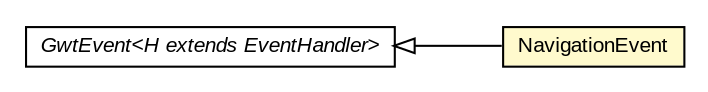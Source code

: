 #!/usr/local/bin/dot
#
# Class diagram 
# Generated by UMLGraph version R5_6-24-gf6e263 (http://www.umlgraph.org/)
#

digraph G {
	edge [fontname="arial",fontsize=10,labelfontname="arial",labelfontsize=10];
	node [fontname="arial",fontsize=10,shape=plaintext];
	nodesep=0.25;
	ranksep=0.5;
	rankdir=LR;
	// com.gwtplatform.mvp.client.proxy.NavigationEvent
	c354994 [label=<<table title="com.gwtplatform.mvp.client.proxy.NavigationEvent" border="0" cellborder="1" cellspacing="0" cellpadding="2" port="p" bgcolor="lemonChiffon" href="./NavigationEvent.html">
		<tr><td><table border="0" cellspacing="0" cellpadding="1">
<tr><td align="center" balign="center"> NavigationEvent </td></tr>
		</table></td></tr>
		</table>>, URL="./NavigationEvent.html", fontname="arial", fontcolor="black", fontsize=10.0];
	//com.gwtplatform.mvp.client.proxy.NavigationEvent extends com.google.gwt.event.shared.GwtEvent<com.gwtplatform.mvp.client.proxy.NavigationHandler>
	c355461:p -> c354994:p [dir=back,arrowtail=empty];
	// com.google.gwt.event.shared.GwtEvent<H extends com.google.gwt.event.shared.EventHandler>
	c355461 [label=<<table title="com.google.gwt.event.shared.GwtEvent" border="0" cellborder="1" cellspacing="0" cellpadding="2" port="p" href="http://google-web-toolkit.googlecode.com/svn/javadoc/latest/com/google/gwt/event/shared/GwtEvent.html">
		<tr><td><table border="0" cellspacing="0" cellpadding="1">
<tr><td align="center" balign="center"><font face="arial italic"> GwtEvent&lt;H extends EventHandler&gt; </font></td></tr>
		</table></td></tr>
		</table>>, URL="http://google-web-toolkit.googlecode.com/svn/javadoc/latest/com/google/gwt/event/shared/GwtEvent.html", fontname="arial", fontcolor="black", fontsize=10.0];
}

